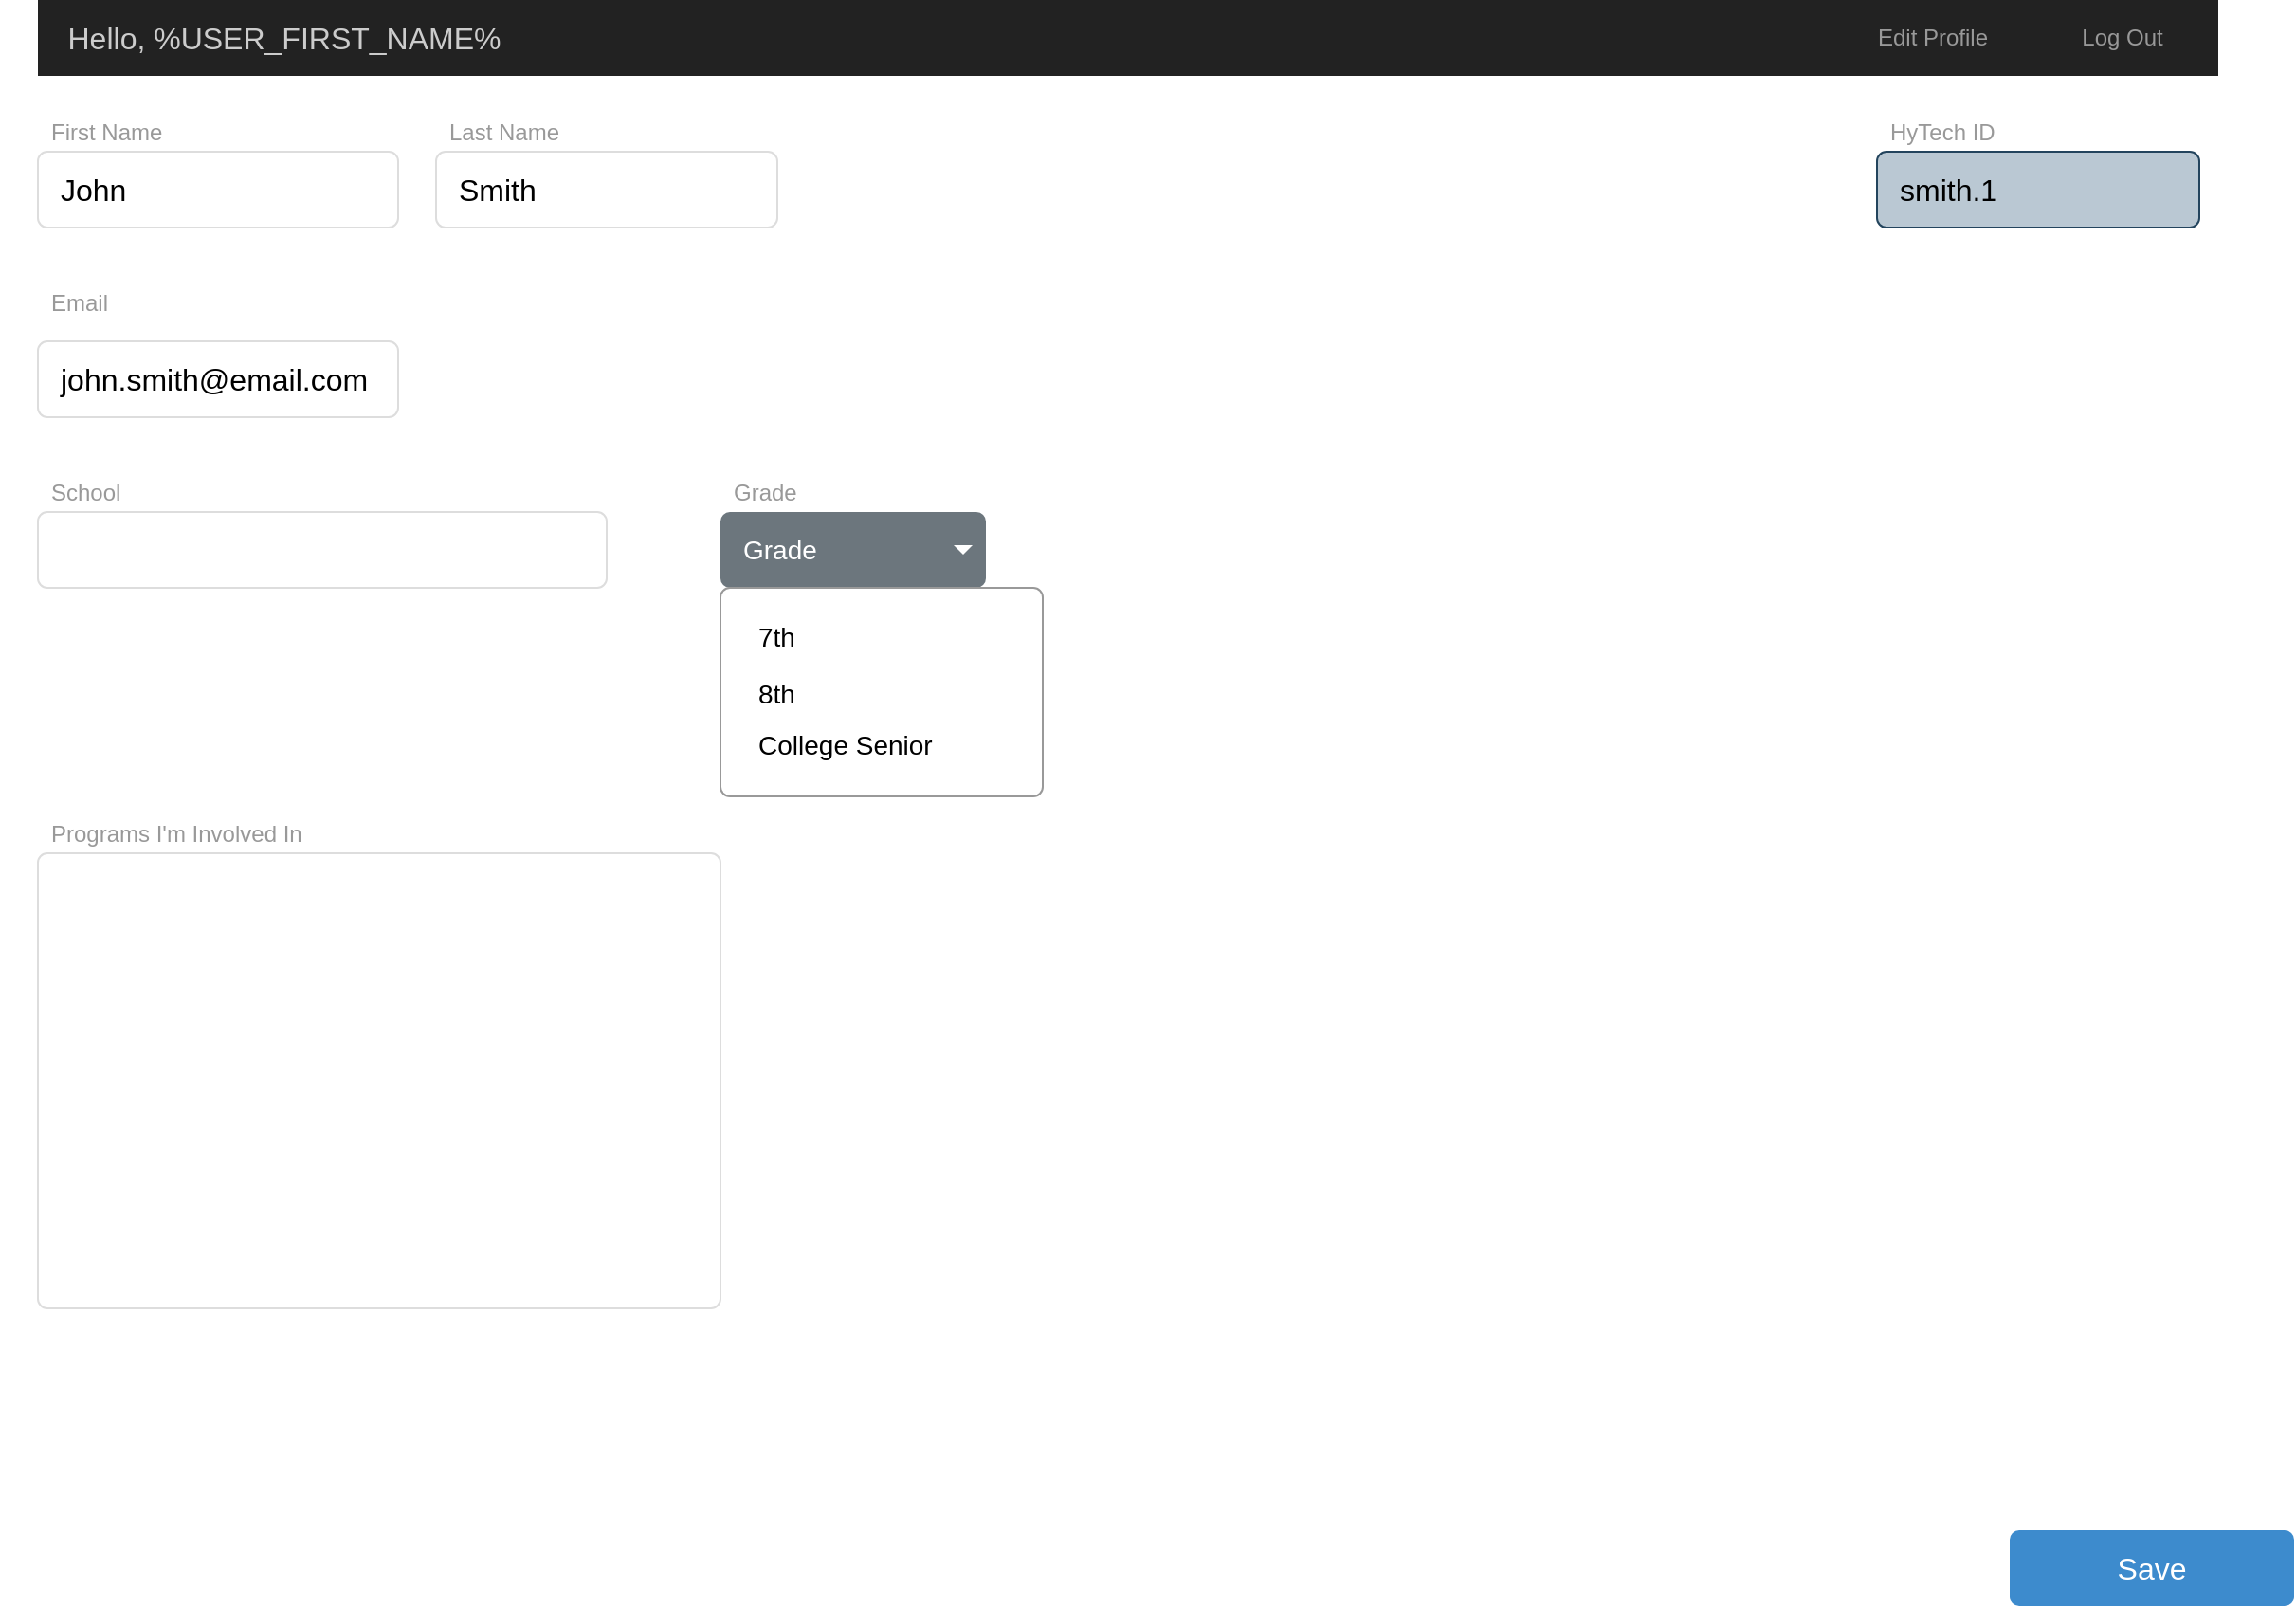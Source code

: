 <mxfile version="19.0.2" type="device"><diagram name="Page-1" id="c9db0220-8083-56f3-ca83-edcdcd058819"><mxGraphModel dx="1422" dy="762" grid="1" gridSize="10" guides="1" tooltips="1" connect="1" arrows="1" fold="1" page="1" pageScale="1.5" pageWidth="826" pageHeight="1169" background="none" math="0" shadow="0"><root><mxCell id="0" style=";html=1;"/><mxCell id="1" style=";html=1;" parent="0"/><mxCell id="3d76a8aef4d5c911-1" value="" style="html=1;shadow=0;dashed=0;shape=mxgraph.bootstrap.rect;fillColor=#222222;strokeColor=none;whiteSpace=wrap;rounded=0;fontSize=12;fontColor=#000000;align=center;" parent="1" vertex="1"><mxGeometry x="40" y="70" width="1150" height="40" as="geometry"/></mxCell><mxCell id="3d76a8aef4d5c911-2" value="&lt;span style=&quot;font-size: 16px; text-align: left;&quot;&gt;&lt;font color=&quot;#cccccc&quot;&gt;Hello, %USER_FIRST_NAME%&lt;/font&gt;&lt;/span&gt;" style="html=1;shadow=0;dashed=0;fillColor=none;strokeColor=none;shape=mxgraph.bootstrap.rect;fontColor=#999999;fontSize=14;whiteSpace=wrap;" parent="3d76a8aef4d5c911-1" vertex="1"><mxGeometry x="-20" width="300" height="40" as="geometry"/></mxCell><mxCell id="3d76a8aef4d5c911-9" value="Edit Profile" style="html=1;shadow=0;dashed=0;fillColor=none;strokeColor=none;shape=mxgraph.bootstrap.rect;fontColor=#999999;whiteSpace=wrap;" parent="3d76a8aef4d5c911-1" vertex="1"><mxGeometry x="948.75" width="100.625" height="40" as="geometry"/></mxCell><mxCell id="3d76a8aef4d5c911-10" value="Log Out" style="html=1;shadow=0;dashed=0;fillColor=none;strokeColor=none;shape=mxgraph.bootstrap.rect;fontColor=#999999;whiteSpace=wrap;" parent="3d76a8aef4d5c911-1" vertex="1"><mxGeometry x="1049.375" width="100.625" height="40" as="geometry"/></mxCell><mxCell id="3d76a8aef4d5c911-17" value="First Name" style="html=1;shadow=0;dashed=0;shape=mxgraph.bootstrap.rect;strokeColor=none;fillColor=none;fontColor=#999999;align=left;spacingLeft=5;whiteSpace=wrap;rounded=0;" parent="1" vertex="1"><mxGeometry x="40" y="130" width="200" height="20" as="geometry"/></mxCell><mxCell id="3d76a8aef4d5c911-18" value="John" style="html=1;shadow=0;dashed=0;shape=mxgraph.bootstrap.rrect;rSize=5;strokeColor=#dddddd;;align=left;spacingLeft=10;fontSize=16;whiteSpace=wrap;rounded=0;" parent="1" vertex="1"><mxGeometry x="40" y="150" width="190" height="40" as="geometry"/></mxCell><mxCell id="3d76a8aef4d5c911-19" value="School&amp;nbsp;" style="html=1;shadow=0;dashed=0;shape=mxgraph.bootstrap.rect;strokeColor=none;fillColor=none;fontColor=#999999;align=left;spacingLeft=5;whiteSpace=wrap;rounded=0;" parent="1" vertex="1"><mxGeometry x="40" y="320" width="200" height="20" as="geometry"/></mxCell><mxCell id="3d76a8aef4d5c911-20" value="" style="html=1;shadow=0;dashed=0;shape=mxgraph.bootstrap.rrect;rSize=5;strokeColor=#dddddd;align=left;spacingLeft=10;fontSize=16;whiteSpace=wrap;rounded=0;" parent="1" vertex="1"><mxGeometry x="40" y="340" width="300" height="40" as="geometry"/></mxCell><mxCell id="3d76a8aef4d5c911-23" value="Programs I'm Involved In:" style="html=1;shadow=0;dashed=0;shape=mxgraph.bootstrap.rect;strokeColor=none;fillColor=none;fontColor=#999999;align=left;spacingLeft=5;whiteSpace=wrap;rounded=0;" parent="1" vertex="1"><mxGeometry x="60" y="580" width="200" height="20" as="geometry"/></mxCell><mxCell id="3d76a8aef4d5c911-24" value="" style="html=1;shadow=0;dashed=0;shape=mxgraph.bootstrap.rrect;rSize=5;fontSize=12;strokeColor=#dddddd;align=left;spacing=10;verticalAlign=top;whiteSpace=wrap;rounded=0;" parent="1" vertex="1"><mxGeometry x="40" y="520" width="360" height="240" as="geometry"/></mxCell><mxCell id="3d76a8aef4d5c911-28" value="Email" style="html=1;shadow=0;dashed=0;shape=mxgraph.bootstrap.rect;strokeColor=none;fillColor=none;fontColor=#999999;align=left;spacingLeft=5;whiteSpace=wrap;rounded=0;" parent="1" vertex="1"><mxGeometry x="40" y="220" width="200" height="20" as="geometry"/></mxCell><mxCell id="3d76a8aef4d5c911-29" value="john.smith@email.com" style="html=1;shadow=0;dashed=0;shape=mxgraph.bootstrap.rrect;rSize=5;strokeColor=#dddddd;align=left;spacingLeft=10;fontSize=16;whiteSpace=wrap;rounded=0;" parent="1" vertex="1"><mxGeometry x="40" y="250" width="190" height="40" as="geometry"/></mxCell><mxCell id="HJqPqXQdvQE4ls-gw9LQ-2" value="" style="edgeStyle=orthogonalEdgeStyle;rounded=0;orthogonalLoop=1;jettySize=auto;html=1;" parent="1" edge="1"><mxGeometry relative="1" as="geometry"><mxPoint x="400" y="760" as="targetPoint"/></mxGeometry></mxCell><mxCell id="3d76a8aef4d5c911-51" value="Save" style="html=1;shadow=0;dashed=0;shape=mxgraph.bootstrap.rrect;align=center;rSize=5;strokeColor=none;fillColor=#3D8BCD;fontColor=#ffffff;fontSize=16;whiteSpace=wrap;rounded=0;" parent="1" vertex="1"><mxGeometry x="1080" y="877" width="150" height="40" as="geometry"/></mxCell><mxCell id="z2S6SYk6U_Gk8XqaWDYX-3" value="Last Name" style="html=1;shadow=0;dashed=0;shape=mxgraph.bootstrap.rect;strokeColor=none;fillColor=none;fontColor=#999999;align=left;spacingLeft=5;whiteSpace=wrap;rounded=0;" parent="1" vertex="1"><mxGeometry x="250" y="130" width="200" height="20" as="geometry"/></mxCell><mxCell id="z2S6SYk6U_Gk8XqaWDYX-4" value="Smith" style="html=1;shadow=0;dashed=0;shape=mxgraph.bootstrap.rrect;rSize=5;strokeColor=#dddddd;;align=left;spacingLeft=10;fontSize=16;whiteSpace=wrap;rounded=0;" parent="1" vertex="1"><mxGeometry x="250" y="150" width="180" height="40" as="geometry"/></mxCell><mxCell id="z2S6SYk6U_Gk8XqaWDYX-5" value="Grade" style="html=1;shadow=0;dashed=0;shape=mxgraph.bootstrap.rect;strokeColor=none;fillColor=none;fontColor=#999999;align=left;spacingLeft=5;whiteSpace=wrap;rounded=0;" parent="1" vertex="1"><mxGeometry x="400" y="320" width="200" height="20" as="geometry"/></mxCell><mxCell id="z2S6SYk6U_Gk8XqaWDYX-7" value="Grade" style="html=1;shadow=0;dashed=0;shape=mxgraph.bootstrap.rrect;rSize=5;strokeColor=none;strokeWidth=1;fillColor=#6C767D;fontColor=#ffffff;whiteSpace=wrap;align=left;verticalAlign=middle;fontStyle=0;fontSize=14;spacingLeft=10;" parent="1" vertex="1"><mxGeometry x="400" y="340" width="140" height="40" as="geometry"/></mxCell><mxCell id="z2S6SYk6U_Gk8XqaWDYX-8" value="" style="shape=triangle;direction=south;fillColor=#ffffff;strokeColor=none;perimeter=none;" parent="z2S6SYk6U_Gk8XqaWDYX-7" vertex="1"><mxGeometry x="1" y="0.5" width="10" height="5" relative="1" as="geometry"><mxPoint x="-17" y="-2.5" as="offset"/></mxGeometry></mxCell><mxCell id="z2S6SYk6U_Gk8XqaWDYX-9" value="" style="html=1;shadow=0;dashed=0;shape=mxgraph.bootstrap.rrect;rSize=5;fillColor=#ffffff;strokeColor=#999999;" parent="1" vertex="1"><mxGeometry x="400" y="380" width="170" height="110" as="geometry"/></mxCell><mxCell id="z2S6SYk6U_Gk8XqaWDYX-10" value="7th" style="fillColor=none;strokeColor=none;align=left;spacing=20;fontSize=14;" parent="z2S6SYk6U_Gk8XqaWDYX-9" vertex="1"><mxGeometry width="170" height="30" relative="1" as="geometry"><mxPoint y="10" as="offset"/></mxGeometry></mxCell><mxCell id="z2S6SYk6U_Gk8XqaWDYX-11" value="8th" style="fillColor=none;strokeColor=none;align=left;spacing=20;fontSize=14;" parent="z2S6SYk6U_Gk8XqaWDYX-9" vertex="1"><mxGeometry width="170" height="30" relative="1" as="geometry"><mxPoint y="40" as="offset"/></mxGeometry></mxCell><mxCell id="z2S6SYk6U_Gk8XqaWDYX-12" value="College Senior" style="fillColor=none;strokeColor=none;align=left;spacing=20;fontSize=14;" parent="z2S6SYk6U_Gk8XqaWDYX-9" vertex="1"><mxGeometry width="170" height="30" relative="1" as="geometry"><mxPoint y="67" as="offset"/></mxGeometry></mxCell><mxCell id="HJqPqXQdvQE4ls-gw9LQ-4" value="smith.1" style="html=1;shadow=0;dashed=0;shape=mxgraph.bootstrap.rrect;rSize=5;strokeColor=#23445d;;align=left;spacingLeft=10;fontSize=16;whiteSpace=wrap;rounded=0;fillColor=#bac8d3;" parent="1" vertex="1"><mxGeometry x="1010" y="150" width="170" height="40" as="geometry"/></mxCell><mxCell id="HJqPqXQdvQE4ls-gw9LQ-5" value="HyTech ID" style="html=1;shadow=0;dashed=0;shape=mxgraph.bootstrap.rect;strokeColor=none;fillColor=none;fontColor=#999999;align=left;spacingLeft=5;whiteSpace=wrap;rounded=0;" parent="1" vertex="1"><mxGeometry x="1010" y="130" width="200" height="20" as="geometry"/></mxCell><mxCell id="HJqPqXQdvQE4ls-gw9LQ-7" value="Programs I'm Involved In" style="html=1;shadow=0;dashed=0;shape=mxgraph.bootstrap.rect;strokeColor=none;fillColor=none;fontColor=#999999;align=left;spacingLeft=5;whiteSpace=wrap;rounded=0;" parent="1" vertex="1"><mxGeometry x="40" y="500" width="200" height="20" as="geometry"/></mxCell></root></mxGraphModel></diagram></mxfile>